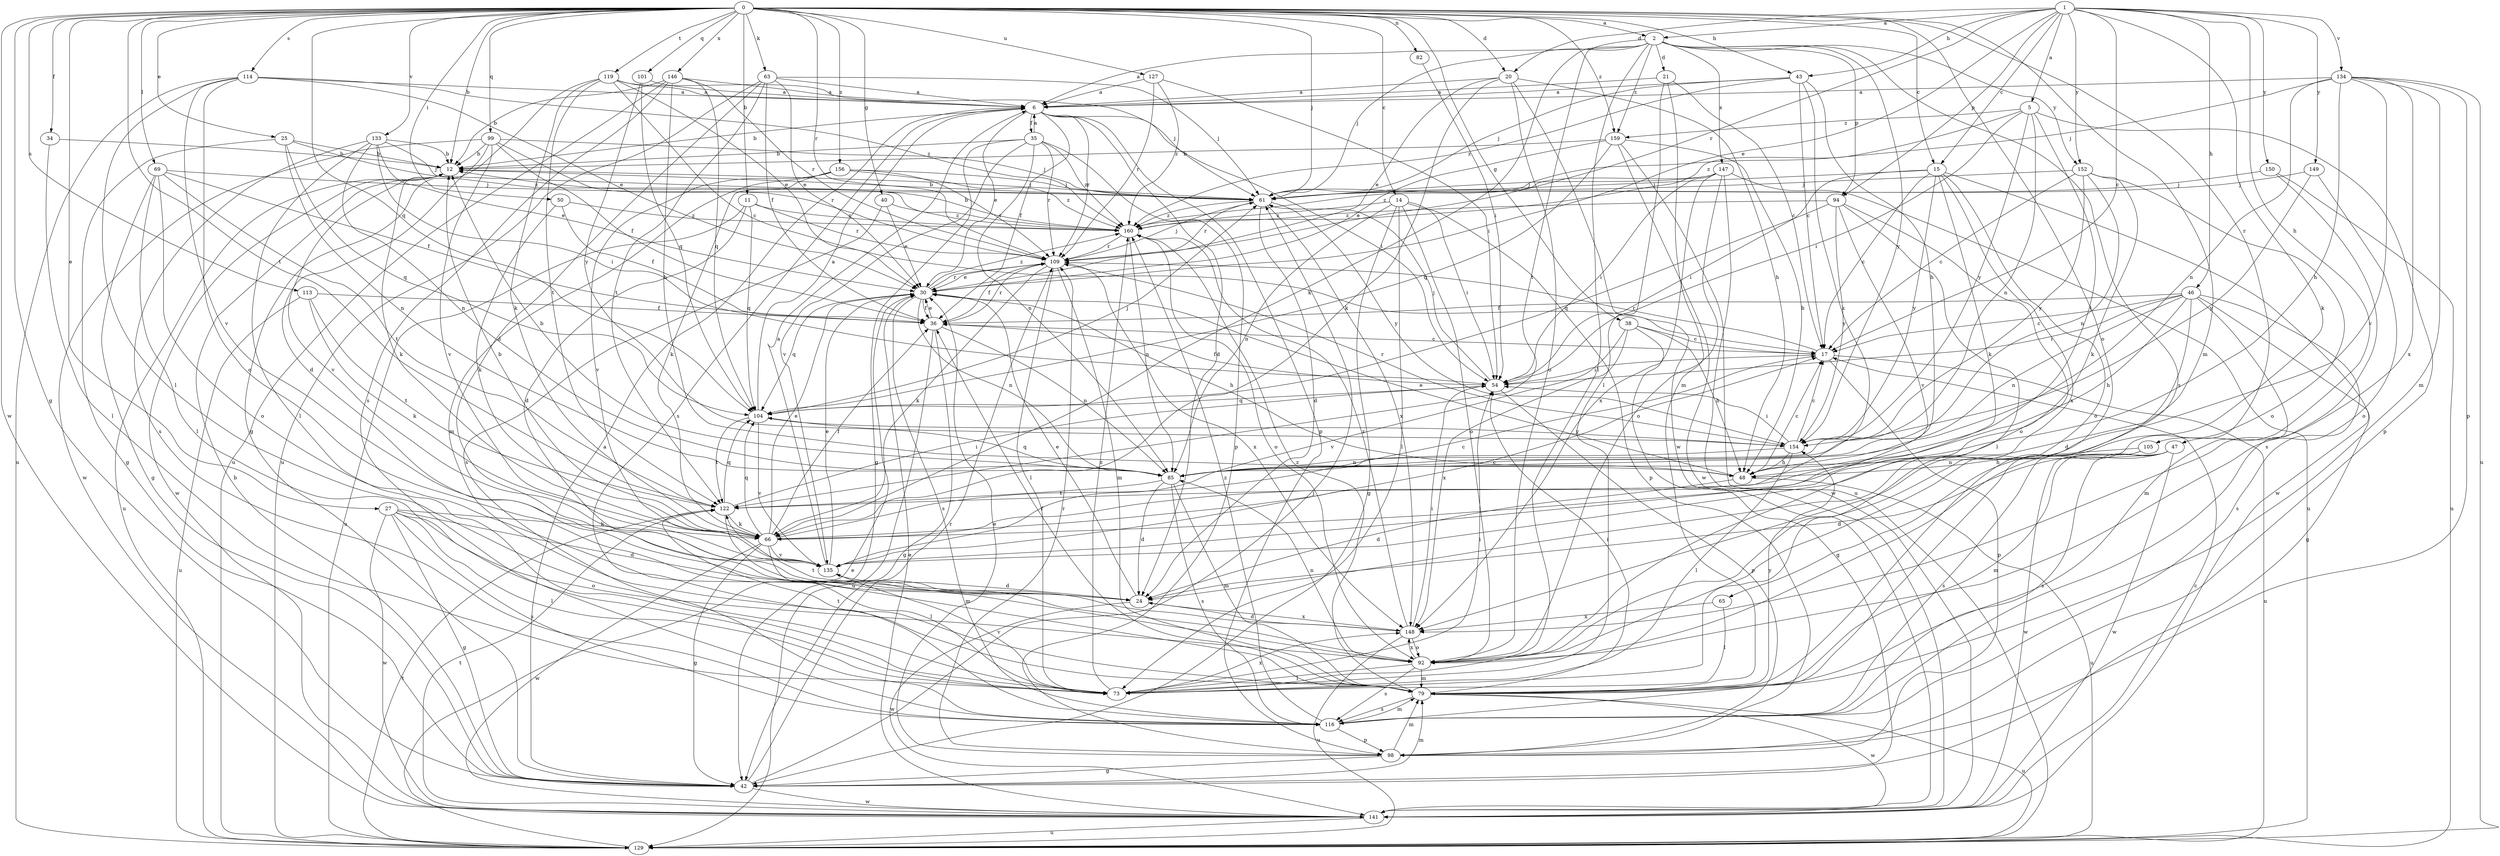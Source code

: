 strict digraph  {
0;
1;
2;
5;
6;
11;
12;
14;
15;
17;
20;
21;
24;
25;
27;
30;
34;
35;
36;
38;
40;
42;
43;
46;
47;
48;
50;
54;
61;
63;
65;
66;
69;
73;
79;
82;
85;
92;
94;
98;
99;
101;
104;
105;
109;
113;
114;
116;
119;
122;
127;
129;
133;
134;
135;
141;
146;
147;
148;
149;
150;
152;
154;
156;
159;
160;
0 -> 2  [label=a];
0 -> 11  [label=b];
0 -> 12  [label=b];
0 -> 14  [label=c];
0 -> 15  [label=c];
0 -> 20  [label=d];
0 -> 25  [label=e];
0 -> 27  [label=e];
0 -> 34  [label=f];
0 -> 38  [label=g];
0 -> 40  [label=g];
0 -> 42  [label=g];
0 -> 43  [label=h];
0 -> 50  [label=i];
0 -> 61  [label=j];
0 -> 63  [label=k];
0 -> 69  [label=l];
0 -> 79  [label=m];
0 -> 82  [label=n];
0 -> 92  [label=o];
0 -> 99  [label=q];
0 -> 101  [label=q];
0 -> 104  [label=q];
0 -> 105  [label=r];
0 -> 109  [label=r];
0 -> 113  [label=s];
0 -> 114  [label=s];
0 -> 119  [label=t];
0 -> 122  [label=t];
0 -> 127  [label=u];
0 -> 133  [label=v];
0 -> 141  [label=w];
0 -> 146  [label=x];
0 -> 156  [label=z];
0 -> 159  [label=z];
1 -> 2  [label=a];
1 -> 5  [label=a];
1 -> 15  [label=c];
1 -> 17  [label=c];
1 -> 20  [label=d];
1 -> 30  [label=e];
1 -> 43  [label=h];
1 -> 46  [label=h];
1 -> 47  [label=h];
1 -> 65  [label=k];
1 -> 94  [label=p];
1 -> 109  [label=r];
1 -> 134  [label=v];
1 -> 149  [label=y];
1 -> 150  [label=y];
1 -> 152  [label=y];
2 -> 6  [label=a];
2 -> 21  [label=d];
2 -> 61  [label=j];
2 -> 66  [label=k];
2 -> 73  [label=l];
2 -> 94  [label=p];
2 -> 116  [label=s];
2 -> 122  [label=t];
2 -> 147  [label=x];
2 -> 152  [label=y];
2 -> 154  [label=y];
2 -> 159  [label=z];
5 -> 54  [label=i];
5 -> 85  [label=n];
5 -> 98  [label=p];
5 -> 122  [label=t];
5 -> 154  [label=y];
5 -> 159  [label=z];
5 -> 160  [label=z];
6 -> 12  [label=b];
6 -> 24  [label=d];
6 -> 30  [label=e];
6 -> 35  [label=f];
6 -> 36  [label=f];
6 -> 54  [label=i];
6 -> 98  [label=p];
6 -> 109  [label=r];
6 -> 116  [label=s];
11 -> 24  [label=d];
11 -> 104  [label=q];
11 -> 109  [label=r];
11 -> 129  [label=u];
11 -> 160  [label=z];
12 -> 61  [label=j];
12 -> 66  [label=k];
12 -> 129  [label=u];
12 -> 135  [label=v];
12 -> 141  [label=w];
14 -> 42  [label=g];
14 -> 54  [label=i];
14 -> 73  [label=l];
14 -> 85  [label=n];
14 -> 92  [label=o];
14 -> 98  [label=p];
14 -> 160  [label=z];
15 -> 17  [label=c];
15 -> 54  [label=i];
15 -> 61  [label=j];
15 -> 66  [label=k];
15 -> 92  [label=o];
15 -> 141  [label=w];
15 -> 148  [label=x];
15 -> 154  [label=y];
17 -> 54  [label=i];
17 -> 98  [label=p];
17 -> 109  [label=r];
17 -> 129  [label=u];
20 -> 6  [label=a];
20 -> 30  [label=e];
20 -> 48  [label=h];
20 -> 66  [label=k];
20 -> 92  [label=o];
20 -> 141  [label=w];
21 -> 6  [label=a];
21 -> 17  [label=c];
21 -> 73  [label=l];
21 -> 79  [label=m];
24 -> 30  [label=e];
24 -> 141  [label=w];
24 -> 148  [label=x];
25 -> 12  [label=b];
25 -> 42  [label=g];
25 -> 61  [label=j];
25 -> 85  [label=n];
25 -> 104  [label=q];
27 -> 24  [label=d];
27 -> 42  [label=g];
27 -> 66  [label=k];
27 -> 73  [label=l];
27 -> 92  [label=o];
27 -> 116  [label=s];
27 -> 141  [label=w];
30 -> 36  [label=f];
30 -> 48  [label=h];
30 -> 85  [label=n];
30 -> 104  [label=q];
30 -> 109  [label=r];
30 -> 116  [label=s];
30 -> 160  [label=z];
34 -> 12  [label=b];
34 -> 73  [label=l];
35 -> 6  [label=a];
35 -> 12  [label=b];
35 -> 42  [label=g];
35 -> 85  [label=n];
35 -> 98  [label=p];
35 -> 109  [label=r];
35 -> 135  [label=v];
35 -> 160  [label=z];
36 -> 17  [label=c];
36 -> 30  [label=e];
36 -> 42  [label=g];
36 -> 85  [label=n];
36 -> 109  [label=r];
36 -> 129  [label=u];
38 -> 17  [label=c];
38 -> 42  [label=g];
38 -> 48  [label=h];
38 -> 135  [label=v];
38 -> 148  [label=x];
40 -> 30  [label=e];
40 -> 116  [label=s];
40 -> 160  [label=z];
42 -> 6  [label=a];
42 -> 12  [label=b];
42 -> 61  [label=j];
42 -> 79  [label=m];
42 -> 109  [label=r];
42 -> 141  [label=w];
43 -> 6  [label=a];
43 -> 17  [label=c];
43 -> 48  [label=h];
43 -> 61  [label=j];
43 -> 66  [label=k];
43 -> 160  [label=z];
46 -> 17  [label=c];
46 -> 24  [label=d];
46 -> 36  [label=f];
46 -> 42  [label=g];
46 -> 48  [label=h];
46 -> 54  [label=i];
46 -> 79  [label=m];
46 -> 85  [label=n];
46 -> 116  [label=s];
47 -> 24  [label=d];
47 -> 79  [label=m];
47 -> 85  [label=n];
47 -> 116  [label=s];
47 -> 141  [label=w];
48 -> 17  [label=c];
48 -> 24  [label=d];
48 -> 30  [label=e];
48 -> 129  [label=u];
50 -> 36  [label=f];
50 -> 66  [label=k];
50 -> 160  [label=z];
54 -> 36  [label=f];
54 -> 61  [label=j];
54 -> 98  [label=p];
54 -> 104  [label=q];
61 -> 12  [label=b];
61 -> 24  [label=d];
61 -> 109  [label=r];
61 -> 148  [label=x];
61 -> 154  [label=y];
61 -> 160  [label=z];
63 -> 6  [label=a];
63 -> 24  [label=d];
63 -> 30  [label=e];
63 -> 36  [label=f];
63 -> 61  [label=j];
63 -> 122  [label=t];
63 -> 129  [label=u];
65 -> 73  [label=l];
65 -> 148  [label=x];
66 -> 12  [label=b];
66 -> 17  [label=c];
66 -> 30  [label=e];
66 -> 36  [label=f];
66 -> 42  [label=g];
66 -> 73  [label=l];
66 -> 104  [label=q];
66 -> 135  [label=v];
66 -> 141  [label=w];
69 -> 36  [label=f];
69 -> 42  [label=g];
69 -> 61  [label=j];
69 -> 73  [label=l];
69 -> 92  [label=o];
69 -> 122  [label=t];
73 -> 54  [label=i];
73 -> 135  [label=v];
73 -> 148  [label=x];
73 -> 160  [label=z];
79 -> 36  [label=f];
79 -> 54  [label=i];
79 -> 116  [label=s];
79 -> 122  [label=t];
79 -> 129  [label=u];
79 -> 141  [label=w];
79 -> 154  [label=y];
79 -> 160  [label=z];
82 -> 54  [label=i];
85 -> 12  [label=b];
85 -> 24  [label=d];
85 -> 79  [label=m];
85 -> 104  [label=q];
85 -> 116  [label=s];
85 -> 122  [label=t];
92 -> 73  [label=l];
92 -> 79  [label=m];
92 -> 85  [label=n];
92 -> 116  [label=s];
92 -> 148  [label=x];
94 -> 73  [label=l];
94 -> 92  [label=o];
94 -> 104  [label=q];
94 -> 135  [label=v];
94 -> 154  [label=y];
94 -> 160  [label=z];
98 -> 30  [label=e];
98 -> 42  [label=g];
98 -> 79  [label=m];
98 -> 109  [label=r];
99 -> 12  [label=b];
99 -> 24  [label=d];
99 -> 36  [label=f];
99 -> 61  [label=j];
99 -> 109  [label=r];
99 -> 135  [label=v];
99 -> 141  [label=w];
101 -> 6  [label=a];
101 -> 104  [label=q];
101 -> 154  [label=y];
104 -> 6  [label=a];
104 -> 61  [label=j];
104 -> 122  [label=t];
104 -> 135  [label=v];
104 -> 154  [label=y];
105 -> 48  [label=h];
105 -> 116  [label=s];
105 -> 141  [label=w];
109 -> 30  [label=e];
109 -> 36  [label=f];
109 -> 61  [label=j];
109 -> 66  [label=k];
109 -> 73  [label=l];
109 -> 79  [label=m];
109 -> 148  [label=x];
113 -> 36  [label=f];
113 -> 66  [label=k];
113 -> 122  [label=t];
113 -> 129  [label=u];
114 -> 6  [label=a];
114 -> 30  [label=e];
114 -> 73  [label=l];
114 -> 92  [label=o];
114 -> 129  [label=u];
114 -> 135  [label=v];
114 -> 160  [label=z];
116 -> 79  [label=m];
116 -> 98  [label=p];
116 -> 160  [label=z];
119 -> 6  [label=a];
119 -> 17  [label=c];
119 -> 30  [label=e];
119 -> 42  [label=g];
119 -> 61  [label=j];
119 -> 66  [label=k];
119 -> 122  [label=t];
122 -> 54  [label=i];
122 -> 66  [label=k];
122 -> 79  [label=m];
122 -> 104  [label=q];
127 -> 6  [label=a];
127 -> 54  [label=i];
127 -> 109  [label=r];
127 -> 160  [label=z];
129 -> 30  [label=e];
129 -> 122  [label=t];
133 -> 12  [label=b];
133 -> 30  [label=e];
133 -> 54  [label=i];
133 -> 73  [label=l];
133 -> 85  [label=n];
133 -> 116  [label=s];
133 -> 160  [label=z];
134 -> 6  [label=a];
134 -> 48  [label=h];
134 -> 61  [label=j];
134 -> 79  [label=m];
134 -> 85  [label=n];
134 -> 98  [label=p];
134 -> 129  [label=u];
134 -> 135  [label=v];
134 -> 148  [label=x];
135 -> 6  [label=a];
135 -> 17  [label=c];
135 -> 24  [label=d];
135 -> 30  [label=e];
141 -> 17  [label=c];
141 -> 30  [label=e];
141 -> 122  [label=t];
141 -> 129  [label=u];
146 -> 6  [label=a];
146 -> 12  [label=b];
146 -> 48  [label=h];
146 -> 104  [label=q];
146 -> 109  [label=r];
146 -> 116  [label=s];
146 -> 129  [label=u];
147 -> 54  [label=i];
147 -> 61  [label=j];
147 -> 92  [label=o];
147 -> 129  [label=u];
147 -> 141  [label=w];
147 -> 148  [label=x];
147 -> 160  [label=z];
148 -> 24  [label=d];
148 -> 54  [label=i];
148 -> 92  [label=o];
148 -> 122  [label=t];
148 -> 129  [label=u];
148 -> 160  [label=z];
149 -> 61  [label=j];
149 -> 92  [label=o];
149 -> 154  [label=y];
150 -> 61  [label=j];
150 -> 116  [label=s];
150 -> 129  [label=u];
152 -> 17  [label=c];
152 -> 61  [label=j];
152 -> 66  [label=k];
152 -> 85  [label=n];
152 -> 92  [label=o];
152 -> 154  [label=y];
154 -> 17  [label=c];
154 -> 48  [label=h];
154 -> 54  [label=i];
154 -> 73  [label=l];
154 -> 85  [label=n];
154 -> 109  [label=r];
156 -> 61  [label=j];
156 -> 66  [label=k];
156 -> 79  [label=m];
156 -> 109  [label=r];
156 -> 135  [label=v];
156 -> 160  [label=z];
159 -> 12  [label=b];
159 -> 30  [label=e];
159 -> 48  [label=h];
159 -> 104  [label=q];
159 -> 129  [label=u];
159 -> 141  [label=w];
160 -> 12  [label=b];
160 -> 85  [label=n];
160 -> 92  [label=o];
160 -> 109  [label=r];
}
